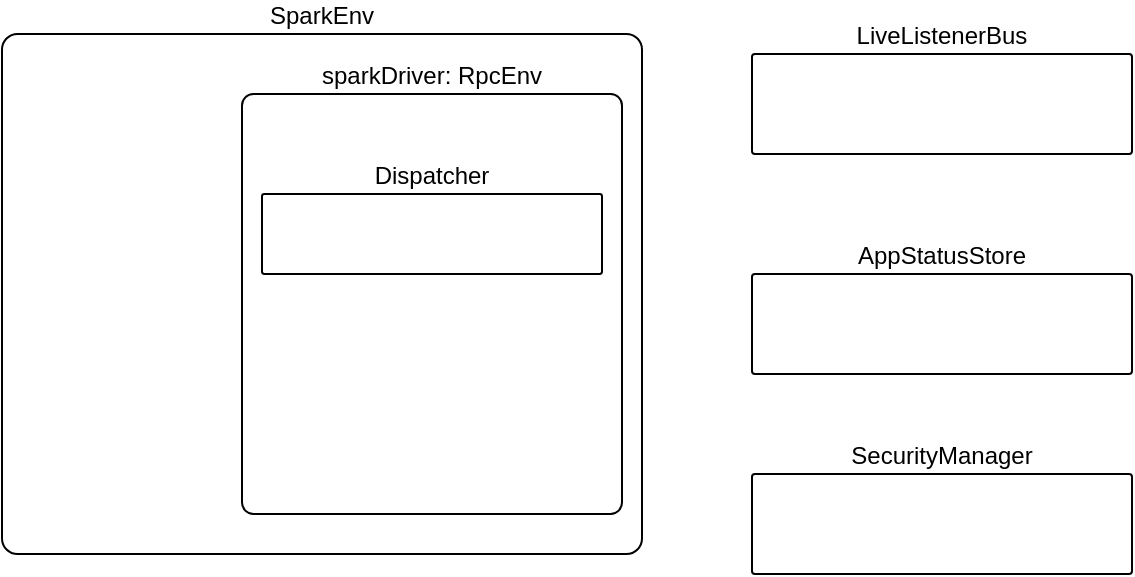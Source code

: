 <mxfile version="13.6.2" type="github">
  <diagram name="Page-1" id="e7e014a7-5840-1c2e-5031-d8a46d1fe8dd">
    <mxGraphModel dx="946" dy="591" grid="1" gridSize="10" guides="1" tooltips="1" connect="1" arrows="1" fold="1" page="1" pageScale="1" pageWidth="1169" pageHeight="826" background="#ffffff" math="0" shadow="0">
      <root>
        <mxCell id="0" />
        <mxCell id="1" parent="0" />
        <mxCell id="alYm1xxPZwHSLxNLYQ0k-3" value="SparkEnv" style="rounded=1;whiteSpace=wrap;html=1;arcSize=3;labelPosition=center;verticalLabelPosition=top;align=center;verticalAlign=bottom;" vertex="1" parent="1">
          <mxGeometry x="20" y="30" width="320" height="260" as="geometry" />
        </mxCell>
        <mxCell id="alYm1xxPZwHSLxNLYQ0k-5" value="sparkDriver: RpcEnv" style="rounded=1;whiteSpace=wrap;html=1;arcSize=3;labelPosition=center;verticalLabelPosition=top;align=center;verticalAlign=bottom;" vertex="1" parent="1">
          <mxGeometry x="140" y="60" width="190" height="210" as="geometry" />
        </mxCell>
        <mxCell id="alYm1xxPZwHSLxNLYQ0k-6" value="LiveListenerBus" style="rounded=1;whiteSpace=wrap;html=1;arcSize=3;labelPosition=center;verticalLabelPosition=top;align=center;verticalAlign=bottom;" vertex="1" parent="1">
          <mxGeometry x="395" y="40" width="190" height="50" as="geometry" />
        </mxCell>
        <mxCell id="alYm1xxPZwHSLxNLYQ0k-7" value="AppStatusStore" style="rounded=1;whiteSpace=wrap;html=1;arcSize=3;labelPosition=center;verticalLabelPosition=top;align=center;verticalAlign=bottom;" vertex="1" parent="1">
          <mxGeometry x="395" y="150" width="190" height="50" as="geometry" />
        </mxCell>
        <mxCell id="alYm1xxPZwHSLxNLYQ0k-8" value="SecurityManager" style="rounded=1;whiteSpace=wrap;html=1;arcSize=3;labelPosition=center;verticalLabelPosition=top;align=center;verticalAlign=bottom;" vertex="1" parent="1">
          <mxGeometry x="395" y="250" width="190" height="50" as="geometry" />
        </mxCell>
        <mxCell id="alYm1xxPZwHSLxNLYQ0k-9" value="Dispatcher" style="rounded=1;whiteSpace=wrap;html=1;arcSize=3;labelPosition=center;verticalLabelPosition=top;align=center;verticalAlign=bottom;" vertex="1" parent="1">
          <mxGeometry x="150" y="110" width="170" height="40" as="geometry" />
        </mxCell>
      </root>
    </mxGraphModel>
  </diagram>
</mxfile>
